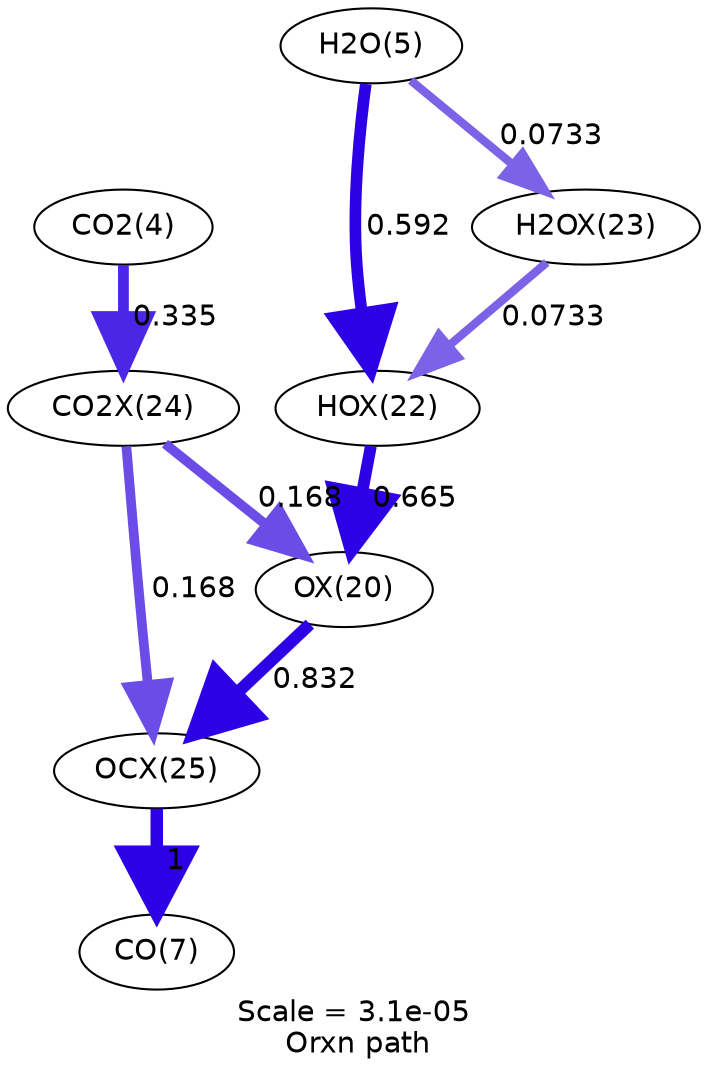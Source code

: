 digraph reaction_paths {
center=1;
s26 -> s24[fontname="Helvetica", penwidth=5.69, arrowsize=2.85, color="0.7, 1.16, 0.9"
, label=" 0.665"];
s24 -> s29[fontname="Helvetica", penwidth=5.86, arrowsize=2.93, color="0.7, 1.33, 0.9"
, label=" 0.832"];
s28 -> s24[fontname="Helvetica", penwidth=4.65, arrowsize=2.33, color="0.7, 0.668, 0.9"
, label=" 0.168"];
s6 -> s26[fontname="Helvetica", penwidth=5.6, arrowsize=2.8, color="0.7, 1.09, 0.9"
, label=" 0.592"];
s27 -> s26[fontname="Helvetica", penwidth=4.03, arrowsize=2.01, color="0.7, 0.573, 0.9"
, label=" 0.0733"];
s6 -> s27[fontname="Helvetica", penwidth=4.03, arrowsize=2.01, color="0.7, 0.573, 0.9"
, label=" 0.0733"];
s29 -> s8[fontname="Helvetica", penwidth=6, arrowsize=3, color="0.7, 1.5, 0.9"
, label=" 1"];
s28 -> s29[fontname="Helvetica", penwidth=4.65, arrowsize=2.33, color="0.7, 0.668, 0.9"
, label=" 0.168"];
s5 -> s28[fontname="Helvetica", penwidth=5.17, arrowsize=2.59, color="0.7, 0.835, 0.9"
, label=" 0.335"];
s5 [ fontname="Helvetica", label="CO2(4)"];
s6 [ fontname="Helvetica", label="H2O(5)"];
s8 [ fontname="Helvetica", label="CO(7)"];
s24 [ fontname="Helvetica", label="OX(20)"];
s26 [ fontname="Helvetica", label="HOX(22)"];
s27 [ fontname="Helvetica", label="H2OX(23)"];
s28 [ fontname="Helvetica", label="CO2X(24)"];
s29 [ fontname="Helvetica", label="OCX(25)"];
 label = "Scale = 3.1e-05\l Orxn path";
 fontname = "Helvetica";
}
